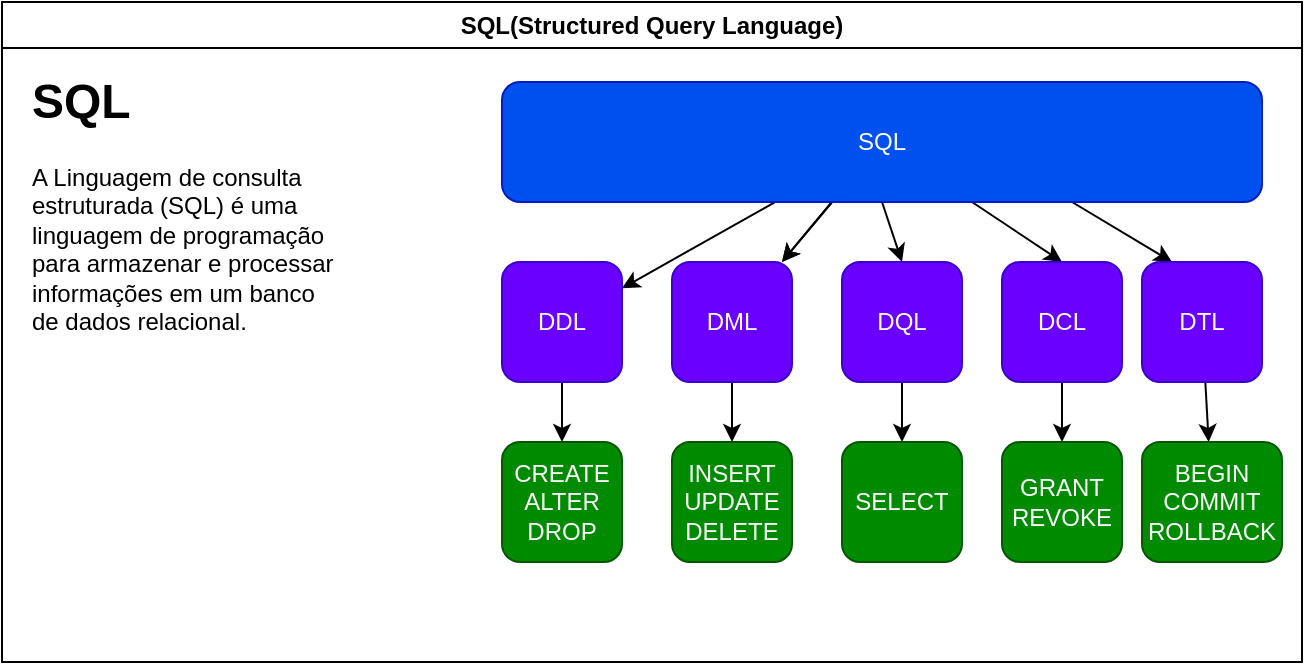 <mxfile>
    <diagram id="oSkyYTPFxHVlRpGPPag0" name="Page-1">
        <mxGraphModel dx="396" dy="787" grid="1" gridSize="10" guides="1" tooltips="1" connect="1" arrows="1" fold="1" page="1" pageScale="1" pageWidth="850" pageHeight="1100" math="0" shadow="0">
            <root>
                <mxCell id="0"/>
                <mxCell id="1" parent="0"/>
                <mxCell id="27" value="SQL(Structured Query Language)" style="swimlane;whiteSpace=wrap;html=1;" vertex="1" parent="1">
                    <mxGeometry x="90" y="10" width="650" height="330" as="geometry"/>
                </mxCell>
                <mxCell id="28" value="&lt;h1&gt;SQL&lt;/h1&gt;&lt;p&gt;A Linguagem de consulta estruturada (SQL) é uma linguagem de programação para armazenar e processar informações em um banco de dados relacional.&lt;/p&gt;" style="text;html=1;strokeColor=none;fillColor=none;spacing=5;spacingTop=-20;whiteSpace=wrap;overflow=hidden;rounded=0;" vertex="1" parent="27">
                    <mxGeometry x="10" y="30" width="160" height="140" as="geometry"/>
                </mxCell>
                <mxCell id="29" value="" style="edgeStyle=none;html=1;" edge="1" parent="27" source="35" target="37">
                    <mxGeometry relative="1" as="geometry"/>
                </mxCell>
                <mxCell id="30" value="" style="edgeStyle=none;html=1;" edge="1" parent="27" source="35" target="39">
                    <mxGeometry relative="1" as="geometry"/>
                </mxCell>
                <mxCell id="31" value="" style="edgeStyle=none;html=1;" edge="1" parent="27" source="35" target="39">
                    <mxGeometry relative="1" as="geometry"/>
                </mxCell>
                <mxCell id="32" style="edgeStyle=none;html=1;exitX=0.5;exitY=1;exitDx=0;exitDy=0;entryX=0.5;entryY=0;entryDx=0;entryDy=0;" edge="1" parent="27" source="35" target="41">
                    <mxGeometry relative="1" as="geometry"/>
                </mxCell>
                <mxCell id="33" style="edgeStyle=none;html=1;entryX=0.5;entryY=0;entryDx=0;entryDy=0;" edge="1" parent="27" source="35" target="43">
                    <mxGeometry relative="1" as="geometry"/>
                </mxCell>
                <mxCell id="34" style="edgeStyle=none;html=1;exitX=0.75;exitY=1;exitDx=0;exitDy=0;entryX=0.25;entryY=0;entryDx=0;entryDy=0;" edge="1" parent="27" source="35" target="45">
                    <mxGeometry relative="1" as="geometry"/>
                </mxCell>
                <mxCell id="35" value="SQL" style="rounded=1;whiteSpace=wrap;html=1;fillColor=#0050ef;strokeColor=#001DBC;fontColor=#ffffff;" vertex="1" parent="27">
                    <mxGeometry x="250" y="40" width="380" height="60" as="geometry"/>
                </mxCell>
                <mxCell id="36" value="" style="edgeStyle=none;html=1;" edge="1" parent="27" source="37" target="47">
                    <mxGeometry relative="1" as="geometry"/>
                </mxCell>
                <mxCell id="37" value="DDL" style="rounded=1;whiteSpace=wrap;html=1;fillColor=#6a00ff;strokeColor=#3700CC;fontColor=#ffffff;" vertex="1" parent="27">
                    <mxGeometry x="250" y="130" width="60" height="60" as="geometry"/>
                </mxCell>
                <mxCell id="38" value="" style="edgeStyle=none;html=1;" edge="1" parent="27" source="39" target="48">
                    <mxGeometry relative="1" as="geometry"/>
                </mxCell>
                <mxCell id="39" value="DML" style="rounded=1;whiteSpace=wrap;html=1;fillColor=#6a00ff;strokeColor=#3700CC;fontColor=#ffffff;" vertex="1" parent="27">
                    <mxGeometry x="335" y="130" width="60" height="60" as="geometry"/>
                </mxCell>
                <mxCell id="40" value="" style="edgeStyle=none;html=1;" edge="1" parent="27" source="41" target="46">
                    <mxGeometry relative="1" as="geometry"/>
                </mxCell>
                <mxCell id="41" value="DQL" style="rounded=1;whiteSpace=wrap;html=1;fillColor=#6a00ff;strokeColor=#3700CC;fontColor=#ffffff;" vertex="1" parent="27">
                    <mxGeometry x="420" y="130" width="60" height="60" as="geometry"/>
                </mxCell>
                <mxCell id="42" value="" style="edgeStyle=none;html=1;" edge="1" parent="27" source="43" target="49">
                    <mxGeometry relative="1" as="geometry"/>
                </mxCell>
                <mxCell id="43" value="DCL" style="rounded=1;whiteSpace=wrap;html=1;fillColor=#6a00ff;strokeColor=#3700CC;fontColor=#ffffff;" vertex="1" parent="27">
                    <mxGeometry x="500" y="130" width="60" height="60" as="geometry"/>
                </mxCell>
                <mxCell id="44" value="" style="edgeStyle=none;html=1;" edge="1" parent="27" source="45" target="50">
                    <mxGeometry relative="1" as="geometry"/>
                </mxCell>
                <mxCell id="45" value="DTL" style="rounded=1;whiteSpace=wrap;html=1;fillColor=#6a00ff;strokeColor=#3700CC;fontColor=#ffffff;" vertex="1" parent="27">
                    <mxGeometry x="570" y="130" width="60" height="60" as="geometry"/>
                </mxCell>
                <mxCell id="46" value="SELECT" style="rounded=1;whiteSpace=wrap;html=1;fillColor=#008a00;strokeColor=#005700;fontColor=#ffffff;" vertex="1" parent="27">
                    <mxGeometry x="420" y="220" width="60" height="60" as="geometry"/>
                </mxCell>
                <mxCell id="47" value="CREATE&lt;br&gt;ALTER&lt;br&gt;DROP" style="rounded=1;whiteSpace=wrap;html=1;fillColor=#008a00;strokeColor=#005700;fontColor=#ffffff;" vertex="1" parent="27">
                    <mxGeometry x="250" y="220" width="60" height="60" as="geometry"/>
                </mxCell>
                <mxCell id="48" value="INSERT&lt;br&gt;UPDATE&lt;br&gt;DELETE" style="rounded=1;whiteSpace=wrap;html=1;fillColor=#008a00;strokeColor=#005700;fontColor=#ffffff;" vertex="1" parent="27">
                    <mxGeometry x="335" y="220" width="60" height="60" as="geometry"/>
                </mxCell>
                <mxCell id="49" value="GRANT&lt;br&gt;REVOKE" style="rounded=1;whiteSpace=wrap;html=1;fillColor=#008a00;strokeColor=#005700;fontColor=#ffffff;" vertex="1" parent="27">
                    <mxGeometry x="500" y="220" width="60" height="60" as="geometry"/>
                </mxCell>
                <mxCell id="50" value="BEGIN&lt;br&gt;COMMIT&lt;br&gt;ROLLBACK" style="rounded=1;whiteSpace=wrap;html=1;fillColor=#008a00;strokeColor=#005700;fontColor=#ffffff;" vertex="1" parent="27">
                    <mxGeometry x="570" y="220" width="70" height="60" as="geometry"/>
                </mxCell>
            </root>
        </mxGraphModel>
    </diagram>
</mxfile>